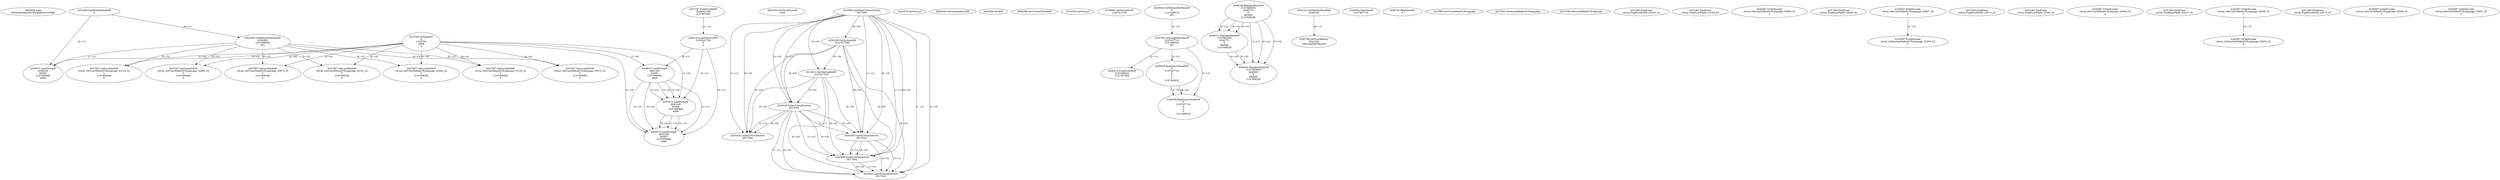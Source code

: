 // Global SCDG with merge call
digraph {
	0 [label="6850628.main
0055adbcbbeb36149ca6d9f2e11d2f9b"]
	1 [label="4254480.GetModuleHandleW
0"]
	2 [label="6844434.SetThreadLocale
1024"]
	3 [label="4243965.InitializeCriticalSection
6917004"]
	4 [label="4243979.GetVersion
"]
	5 [label="4250188.GetSystemInfo
2147417660"]
	3 -> 5 [label="(0-->0)"]
	6 [label="6844540.GetCommandLineW
"]
	7 [label="4214413.GetStartupInfoW
2147417624"]
	3 -> 7 [label="(0-->0)"]
	5 -> 7 [label="(0-->0)"]
	8 [label="6844560.GetACP
"]
	9 [label="6844580.GetCurrentThreadId
"]
	10 [label="4250204.GetVersion
"]
	11 [label="4276690.GetVersionExW
2147417420"]
	12 [label="4243306.GetModuleFileNameW
4194304
2147408904
522"]
	1 -> 12 [label="(0-->1)"]
	13 [label="4248064.GetModuleFileNameW
0
2147408370
261"]
	14 [label="4215383.VirtualAlloc
0
1310704
4096
4"]
	15 [label="4246338.RegOpenKeyExW
2147483649
4246772
0
983065
2147408236"]
	16 [label="4246372.RegOpenKeyExW
2147483650
4246772
0
983065
2147408236"]
	15 -> 16 [label="(2-->2)"]
	15 -> 16 [label="(4-->4)"]
	15 -> 16 [label="(5-->5)"]
	17 [label="4246402.RegOpenKeyExW
2147483649
4246832
0
983065
2147408236"]
	15 -> 17 [label="(1-->1)"]
	15 -> 17 [label="(4-->4)"]
	16 -> 17 [label="(4-->4)"]
	15 -> 17 [label="(5-->5)"]
	16 -> 17 [label="(5-->5)"]
	18 [label="4245741.GetModuleHandleW
4246160"]
	19 [label="4245758.GetProcAddress
9441320
GetLongPathNameW"]
	18 -> 19 [label="(0-->1)"]
	20 [label="4245785.GetLongPathNameW
2147407710
2147406542
261"]
	13 -> 20 [label="(3-->3)"]
	21 [label="4245683.CharNextW
2147407716"]
	22 [label="4246014.FindFirstFileW
2147406542
2147407064"]
	20 -> 22 [label="(2-->1)"]
	23 [label="4246556.RegQueryValueExW
0
2147407710
0
0
0
2147408232"]
	20 -> 23 [label="(1-->2)"]
	24 [label="4246599.RegQueryValueExW
0
2147407710
0
0
0
2147408232"]
	20 -> 24 [label="(1-->2)"]
	23 -> 24 [label="(2-->2)"]
	23 -> 24 [label="(6-->6)"]
	25 [label="4246722.RegCloseKey
0"]
	26 [label="4247883.GetUserDefaultUILanguage
"]
	27 [label="4245418.EnterCriticalSection
6917004"]
	3 -> 27 [label="(1-->1)"]
	3 -> 27 [label="(0-->0)"]
	5 -> 27 [label="(0-->0)"]
	7 -> 27 [label="(0-->0)"]
	28 [label="4245454.LeaveCriticalSection
6917004"]
	3 -> 28 [label="(1-->1)"]
	27 -> 28 [label="(1-->1)"]
	3 -> 28 [label="(0-->0)"]
	5 -> 28 [label="(0-->0)"]
	7 -> 28 [label="(0-->0)"]
	27 -> 28 [label="(0-->0)"]
	29 [label="4247923.GetSystemDefaultUILanguage
"]
	30 [label="4247558.GetUserDefaultUILanguage
"]
	31 [label="4247567.GetLocaleInfoW
retval_GetUserDefaultUILanguage_33153_32
3
2147408268
4"]
	12 -> 31 [label="(0-->2)"]
	14 -> 31 [label="(4-->4)"]
	32 [label="4247247.FindFirstFileW
3224341740
2147407640"]
	33 [label="4247263.FindClose
retval_FindFirstFileW_33163_32"]
	34 [label="4248145.LoadLibraryExW
3224341740
0
2"]
	32 -> 34 [label="(1-->1)"]
	35 [label="4250073.LoadStringW
9441340
65485
2147409468
4096"]
	34 -> 35 [label="(0-->1)"]
	14 -> 35 [label="(3-->4)"]
	36 [label="4250073.LoadStringW
9441340
65484
2147409468
4096"]
	34 -> 36 [label="(0-->1)"]
	35 -> 36 [label="(1-->1)"]
	35 -> 36 [label="(3-->3)"]
	14 -> 36 [label="(3-->4)"]
	35 -> 36 [label="(4-->4)"]
	37 [label="4247567.GetLocaleInfoW
retval_GetUserDefaultUILanguage_33154_32
3
2147408268
4"]
	12 -> 37 [label="(0-->2)"]
	14 -> 37 [label="(4-->4)"]
	38 [label="4247263.FindClose
retval_FindFirstFileW_33164_32"]
	39 [label="4245469.LeaveCriticalSection
6917004"]
	3 -> 39 [label="(1-->1)"]
	27 -> 39 [label="(1-->1)"]
	3 -> 39 [label="(0-->0)"]
	5 -> 39 [label="(0-->0)"]
	7 -> 39 [label="(0-->0)"]
	27 -> 39 [label="(0-->0)"]
	40 [label="4245487.IsValidLocale
retval_GetUserDefaultUILanguage_32845_32
2"]
	41 [label="4245580.EnterCriticalSection
6917004"]
	3 -> 41 [label="(1-->1)"]
	27 -> 41 [label="(1-->1)"]
	39 -> 41 [label="(1-->1)"]
	3 -> 41 [label="(0-->0)"]
	5 -> 41 [label="(0-->0)"]
	7 -> 41 [label="(0-->0)"]
	27 -> 41 [label="(0-->0)"]
	39 -> 41 [label="(0-->0)"]
	42 [label="4245621.LeaveCriticalSection
6917004"]
	3 -> 42 [label="(1-->1)"]
	27 -> 42 [label="(1-->1)"]
	39 -> 42 [label="(1-->1)"]
	41 -> 42 [label="(1-->1)"]
	3 -> 42 [label="(0-->0)"]
	5 -> 42 [label="(0-->0)"]
	7 -> 42 [label="(0-->0)"]
	27 -> 42 [label="(0-->0)"]
	39 -> 42 [label="(0-->0)"]
	41 -> 42 [label="(0-->0)"]
	43 [label="4247567.GetLocaleInfoW
retval_GetUserDefaultUILanguage_32993_32
3
2147408268
4"]
	12 -> 43 [label="(0-->2)"]
	14 -> 43 [label="(4-->4)"]
	44 [label="4247263.FindClose
retval_FindFirstFileW_33038_32"]
	45 [label="4245487.IsValidLocale
retval_GetUserDefaultUILanguage_32847_32
2"]
	46 [label="4245487.IsValidLocale
retval_GetSystemDefaultUILanguage_32934_32
2"]
	45 -> 46 [label="(2-->2)"]
	47 [label="4247567.GetLocaleInfoW
retval_GetUserDefaultUILanguage_33072_32
3
2147408268
4"]
	12 -> 47 [label="(0-->2)"]
	14 -> 47 [label="(4-->4)"]
	48 [label="4247263.FindClose
retval_FindFirstFileW_33273_32"]
	49 [label="4247567.GetLocaleInfoW
retval_GetUserDefaultUILanguage_33152_32
3
2147408268
4"]
	12 -> 49 [label="(0-->2)"]
	14 -> 49 [label="(4-->4)"]
	50 [label="4247263.FindClose
retval_FindFirstFileW_33162_32"]
	51 [label="4245487.IsValidLocale
retval_GetUserDefaultUILanguage_32844_32
2"]
	52 [label="4247567.GetLocaleInfoW
retval_GetUserDefaultUILanguage_32992_32
3
2147408268
4"]
	12 -> 52 [label="(0-->2)"]
	14 -> 52 [label="(4-->4)"]
	53 [label="4247263.FindClose
retval_FindFirstFileW_33037_32"]
	54 [label="4245487.IsValidLocale
retval_GetUserDefaultUILanguage_32848_32
2"]
	55 [label="4245487.IsValidLocale
retval_GetSystemDefaultUILanguage_32935_32
2"]
	54 -> 55 [label="(2-->2)"]
	56 [label="4247567.GetLocaleInfoW
retval_GetUserDefaultUILanguage_33073_32
3
2147408268
4"]
	12 -> 56 [label="(0-->2)"]
	14 -> 56 [label="(4-->4)"]
	57 [label="4247263.FindClose
retval_FindFirstFileW_33274_32"]
	58 [label="4250073.LoadStringW
4194304
65485
2147409468
4096"]
	1 -> 58 [label="(0-->1)"]
	12 -> 58 [label="(1-->1)"]
	14 -> 58 [label="(3-->4)"]
	59 [label="4250073.LoadStringW
9441340
65483
2147409468
4096"]
	34 -> 59 [label="(0-->1)"]
	35 -> 59 [label="(1-->1)"]
	36 -> 59 [label="(1-->1)"]
	35 -> 59 [label="(3-->3)"]
	36 -> 59 [label="(3-->3)"]
	14 -> 59 [label="(3-->4)"]
	35 -> 59 [label="(4-->4)"]
	36 -> 59 [label="(4-->4)"]
	60 [label="4245487.IsValidLocale
retval_GetUserDefaultUILanguage_32936_32
2"]
	61 [label="4245487.IsValidLocale
retval_GetUserDefaultUILanguage_32937_32
2"]
}
